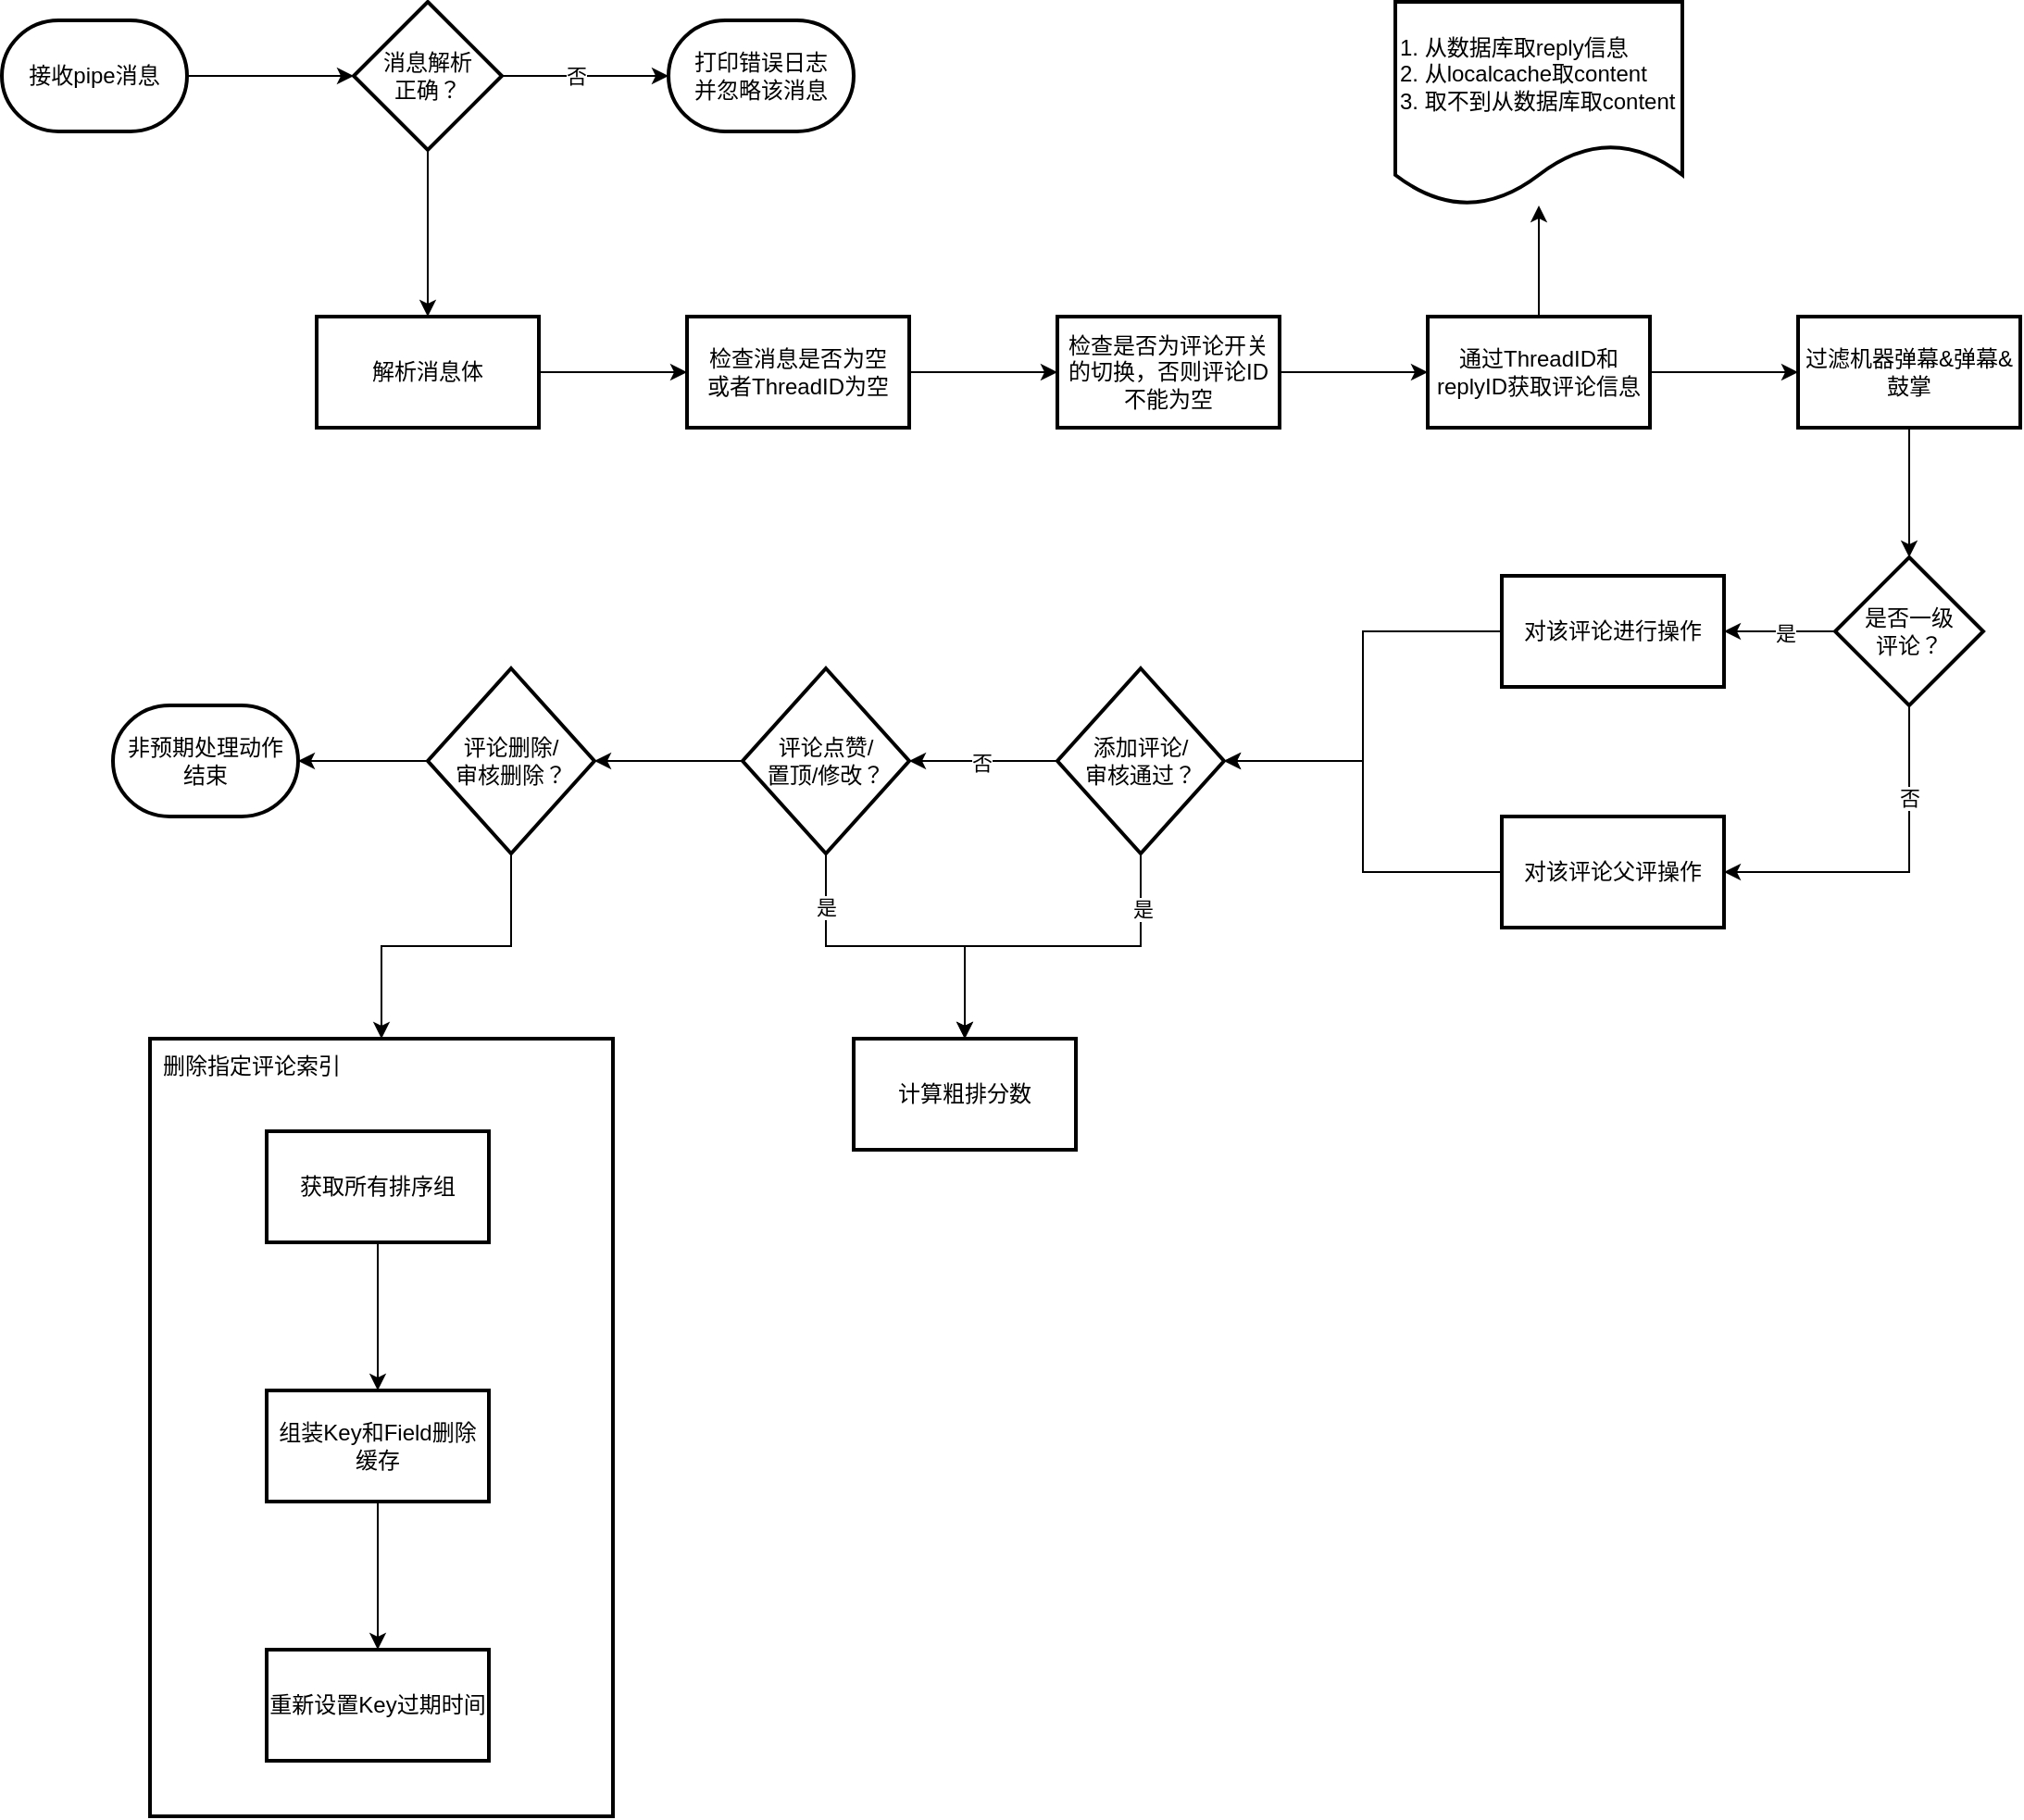 <mxfile version="24.7.10">
  <diagram id="C5RBs43oDa-KdzZeNtuy" name="Page-1">
    <mxGraphModel dx="1103" dy="604" grid="1" gridSize="10" guides="1" tooltips="1" connect="1" arrows="1" fold="1" page="1" pageScale="1" pageWidth="827" pageHeight="1169" math="0" shadow="0">
      <root>
        <mxCell id="WIyWlLk6GJQsqaUBKTNV-0" />
        <mxCell id="WIyWlLk6GJQsqaUBKTNV-1" parent="WIyWlLk6GJQsqaUBKTNV-0" />
        <mxCell id="64iKOwzHIwS2UCSDctwZ-7" value="" style="edgeStyle=orthogonalEdgeStyle;rounded=0;orthogonalLoop=1;jettySize=auto;html=1;" edge="1" parent="WIyWlLk6GJQsqaUBKTNV-1" source="64iKOwzHIwS2UCSDctwZ-3" target="64iKOwzHIwS2UCSDctwZ-6">
          <mxGeometry relative="1" as="geometry" />
        </mxCell>
        <mxCell id="64iKOwzHIwS2UCSDctwZ-3" value="接收pipe消息" style="strokeWidth=2;html=1;shape=mxgraph.flowchart.terminator;whiteSpace=wrap;" vertex="1" parent="WIyWlLk6GJQsqaUBKTNV-1">
          <mxGeometry x="20" y="550" width="100" height="60" as="geometry" />
        </mxCell>
        <mxCell id="64iKOwzHIwS2UCSDctwZ-16" value="" style="edgeStyle=orthogonalEdgeStyle;rounded=0;orthogonalLoop=1;jettySize=auto;html=1;" edge="1" parent="WIyWlLk6GJQsqaUBKTNV-1" source="64iKOwzHIwS2UCSDctwZ-6" target="64iKOwzHIwS2UCSDctwZ-15">
          <mxGeometry relative="1" as="geometry" />
        </mxCell>
        <mxCell id="64iKOwzHIwS2UCSDctwZ-6" value="消息解析&lt;div&gt;正确？&lt;/div&gt;" style="rhombus;whiteSpace=wrap;html=1;strokeWidth=2;" vertex="1" parent="WIyWlLk6GJQsqaUBKTNV-1">
          <mxGeometry x="210" y="540" width="80" height="80" as="geometry" />
        </mxCell>
        <mxCell id="64iKOwzHIwS2UCSDctwZ-12" value="打印错误日志&lt;div&gt;并忽略该消息&lt;/div&gt;" style="strokeWidth=2;html=1;shape=mxgraph.flowchart.terminator;whiteSpace=wrap;" vertex="1" parent="WIyWlLk6GJQsqaUBKTNV-1">
          <mxGeometry x="380" y="550" width="100" height="60" as="geometry" />
        </mxCell>
        <mxCell id="64iKOwzHIwS2UCSDctwZ-13" style="edgeStyle=orthogonalEdgeStyle;rounded=0;orthogonalLoop=1;jettySize=auto;html=1;entryX=0;entryY=0.5;entryDx=0;entryDy=0;entryPerimeter=0;" edge="1" parent="WIyWlLk6GJQsqaUBKTNV-1" source="64iKOwzHIwS2UCSDctwZ-6" target="64iKOwzHIwS2UCSDctwZ-12">
          <mxGeometry relative="1" as="geometry" />
        </mxCell>
        <mxCell id="64iKOwzHIwS2UCSDctwZ-14" value="否" style="edgeLabel;html=1;align=center;verticalAlign=middle;resizable=0;points=[];" vertex="1" connectable="0" parent="64iKOwzHIwS2UCSDctwZ-13">
          <mxGeometry x="-0.387" y="-1" relative="1" as="geometry">
            <mxPoint x="12" y="-1" as="offset" />
          </mxGeometry>
        </mxCell>
        <mxCell id="64iKOwzHIwS2UCSDctwZ-18" value="" style="edgeStyle=orthogonalEdgeStyle;rounded=0;orthogonalLoop=1;jettySize=auto;html=1;" edge="1" parent="WIyWlLk6GJQsqaUBKTNV-1" source="64iKOwzHIwS2UCSDctwZ-15" target="64iKOwzHIwS2UCSDctwZ-17">
          <mxGeometry relative="1" as="geometry" />
        </mxCell>
        <mxCell id="64iKOwzHIwS2UCSDctwZ-15" value="解析消息体" style="whiteSpace=wrap;html=1;strokeWidth=2;" vertex="1" parent="WIyWlLk6GJQsqaUBKTNV-1">
          <mxGeometry x="190" y="710" width="120" height="60" as="geometry" />
        </mxCell>
        <mxCell id="64iKOwzHIwS2UCSDctwZ-20" value="" style="edgeStyle=orthogonalEdgeStyle;rounded=0;orthogonalLoop=1;jettySize=auto;html=1;" edge="1" parent="WIyWlLk6GJQsqaUBKTNV-1" source="64iKOwzHIwS2UCSDctwZ-17" target="64iKOwzHIwS2UCSDctwZ-19">
          <mxGeometry relative="1" as="geometry" />
        </mxCell>
        <mxCell id="64iKOwzHIwS2UCSDctwZ-17" value="检查消息是否为空&lt;div&gt;或者ThreadID为空&lt;/div&gt;" style="whiteSpace=wrap;html=1;strokeWidth=2;" vertex="1" parent="WIyWlLk6GJQsqaUBKTNV-1">
          <mxGeometry x="390" y="710" width="120" height="60" as="geometry" />
        </mxCell>
        <mxCell id="64iKOwzHIwS2UCSDctwZ-22" value="" style="edgeStyle=orthogonalEdgeStyle;rounded=0;orthogonalLoop=1;jettySize=auto;html=1;" edge="1" parent="WIyWlLk6GJQsqaUBKTNV-1" source="64iKOwzHIwS2UCSDctwZ-19" target="64iKOwzHIwS2UCSDctwZ-21">
          <mxGeometry relative="1" as="geometry" />
        </mxCell>
        <mxCell id="64iKOwzHIwS2UCSDctwZ-19" value="检查是否为评论开关的切换，否则评论ID不能为空" style="whiteSpace=wrap;html=1;strokeWidth=2;" vertex="1" parent="WIyWlLk6GJQsqaUBKTNV-1">
          <mxGeometry x="590" y="710" width="120" height="60" as="geometry" />
        </mxCell>
        <mxCell id="64iKOwzHIwS2UCSDctwZ-24" value="" style="edgeStyle=orthogonalEdgeStyle;rounded=0;orthogonalLoop=1;jettySize=auto;html=1;" edge="1" parent="WIyWlLk6GJQsqaUBKTNV-1" source="64iKOwzHIwS2UCSDctwZ-21" target="64iKOwzHIwS2UCSDctwZ-23">
          <mxGeometry relative="1" as="geometry" />
        </mxCell>
        <mxCell id="64iKOwzHIwS2UCSDctwZ-26" value="" style="edgeStyle=orthogonalEdgeStyle;rounded=0;orthogonalLoop=1;jettySize=auto;html=1;" edge="1" parent="WIyWlLk6GJQsqaUBKTNV-1" source="64iKOwzHIwS2UCSDctwZ-21" target="64iKOwzHIwS2UCSDctwZ-25">
          <mxGeometry relative="1" as="geometry" />
        </mxCell>
        <mxCell id="64iKOwzHIwS2UCSDctwZ-21" value="通过ThreadID和replyID获取评论信息" style="whiteSpace=wrap;html=1;strokeWidth=2;" vertex="1" parent="WIyWlLk6GJQsqaUBKTNV-1">
          <mxGeometry x="790" y="710" width="120" height="60" as="geometry" />
        </mxCell>
        <mxCell id="64iKOwzHIwS2UCSDctwZ-23" value="1. 从数据库取reply信息&lt;div&gt;2. 从localcache取content&lt;/div&gt;&lt;div&gt;3. 取不到从数据库取content&lt;/div&gt;" style="shape=document;whiteSpace=wrap;html=1;boundedLbl=1;strokeWidth=2;align=left;" vertex="1" parent="WIyWlLk6GJQsqaUBKTNV-1">
          <mxGeometry x="772.5" y="540" width="155" height="110" as="geometry" />
        </mxCell>
        <mxCell id="64iKOwzHIwS2UCSDctwZ-30" value="" style="edgeStyle=orthogonalEdgeStyle;rounded=0;orthogonalLoop=1;jettySize=auto;html=1;" edge="1" parent="WIyWlLk6GJQsqaUBKTNV-1" source="64iKOwzHIwS2UCSDctwZ-25" target="64iKOwzHIwS2UCSDctwZ-29">
          <mxGeometry relative="1" as="geometry" />
        </mxCell>
        <mxCell id="64iKOwzHIwS2UCSDctwZ-25" value="过滤机器弹幕&amp;amp;弹幕&amp;amp;鼓掌" style="whiteSpace=wrap;html=1;strokeWidth=2;" vertex="1" parent="WIyWlLk6GJQsqaUBKTNV-1">
          <mxGeometry x="990" y="710" width="120" height="60" as="geometry" />
        </mxCell>
        <mxCell id="64iKOwzHIwS2UCSDctwZ-32" value="" style="edgeStyle=orthogonalEdgeStyle;rounded=0;orthogonalLoop=1;jettySize=auto;html=1;" edge="1" parent="WIyWlLk6GJQsqaUBKTNV-1" source="64iKOwzHIwS2UCSDctwZ-29" target="64iKOwzHIwS2UCSDctwZ-31">
          <mxGeometry relative="1" as="geometry" />
        </mxCell>
        <mxCell id="64iKOwzHIwS2UCSDctwZ-33" value="是" style="edgeLabel;html=1;align=center;verticalAlign=middle;resizable=0;points=[];" vertex="1" connectable="0" parent="64iKOwzHIwS2UCSDctwZ-32">
          <mxGeometry x="-0.105" y="1" relative="1" as="geometry">
            <mxPoint as="offset" />
          </mxGeometry>
        </mxCell>
        <mxCell id="64iKOwzHIwS2UCSDctwZ-35" value="" style="edgeStyle=orthogonalEdgeStyle;rounded=0;orthogonalLoop=1;jettySize=auto;html=1;entryX=1;entryY=0.5;entryDx=0;entryDy=0;" edge="1" parent="WIyWlLk6GJQsqaUBKTNV-1" source="64iKOwzHIwS2UCSDctwZ-29" target="64iKOwzHIwS2UCSDctwZ-34">
          <mxGeometry relative="1" as="geometry">
            <Array as="points">
              <mxPoint x="1050" y="1010" />
            </Array>
          </mxGeometry>
        </mxCell>
        <mxCell id="64iKOwzHIwS2UCSDctwZ-37" value="否" style="edgeLabel;html=1;align=center;verticalAlign=middle;resizable=0;points=[];" vertex="1" connectable="0" parent="64iKOwzHIwS2UCSDctwZ-35">
          <mxGeometry x="0.262" y="1" relative="1" as="geometry">
            <mxPoint x="30" y="-41" as="offset" />
          </mxGeometry>
        </mxCell>
        <mxCell id="64iKOwzHIwS2UCSDctwZ-29" value="是否一级&lt;div&gt;评论？&lt;/div&gt;" style="rhombus;whiteSpace=wrap;html=1;strokeWidth=2;" vertex="1" parent="WIyWlLk6GJQsqaUBKTNV-1">
          <mxGeometry x="1010" y="840" width="80" height="80" as="geometry" />
        </mxCell>
        <mxCell id="64iKOwzHIwS2UCSDctwZ-39" value="" style="edgeStyle=orthogonalEdgeStyle;rounded=0;orthogonalLoop=1;jettySize=auto;html=1;" edge="1" parent="WIyWlLk6GJQsqaUBKTNV-1" source="64iKOwzHIwS2UCSDctwZ-31" target="64iKOwzHIwS2UCSDctwZ-38">
          <mxGeometry relative="1" as="geometry" />
        </mxCell>
        <mxCell id="64iKOwzHIwS2UCSDctwZ-31" value="对该评论进行操作" style="whiteSpace=wrap;html=1;strokeWidth=2;" vertex="1" parent="WIyWlLk6GJQsqaUBKTNV-1">
          <mxGeometry x="830" y="850" width="120" height="60" as="geometry" />
        </mxCell>
        <mxCell id="64iKOwzHIwS2UCSDctwZ-40" style="edgeStyle=orthogonalEdgeStyle;rounded=0;orthogonalLoop=1;jettySize=auto;html=1;entryX=1;entryY=0.5;entryDx=0;entryDy=0;" edge="1" parent="WIyWlLk6GJQsqaUBKTNV-1" source="64iKOwzHIwS2UCSDctwZ-34" target="64iKOwzHIwS2UCSDctwZ-38">
          <mxGeometry relative="1" as="geometry" />
        </mxCell>
        <mxCell id="64iKOwzHIwS2UCSDctwZ-34" value="对该评论父评操作" style="whiteSpace=wrap;html=1;strokeWidth=2;" vertex="1" parent="WIyWlLk6GJQsqaUBKTNV-1">
          <mxGeometry x="830" y="980" width="120" height="60" as="geometry" />
        </mxCell>
        <mxCell id="64iKOwzHIwS2UCSDctwZ-42" value="" style="edgeStyle=orthogonalEdgeStyle;rounded=0;orthogonalLoop=1;jettySize=auto;html=1;" edge="1" parent="WIyWlLk6GJQsqaUBKTNV-1" source="64iKOwzHIwS2UCSDctwZ-38" target="64iKOwzHIwS2UCSDctwZ-41">
          <mxGeometry relative="1" as="geometry" />
        </mxCell>
        <mxCell id="64iKOwzHIwS2UCSDctwZ-43" value="是" style="edgeLabel;html=1;align=center;verticalAlign=middle;resizable=0;points=[];" vertex="1" connectable="0" parent="64iKOwzHIwS2UCSDctwZ-42">
          <mxGeometry x="-0.203" y="-3" relative="1" as="geometry">
            <mxPoint x="28" y="-17" as="offset" />
          </mxGeometry>
        </mxCell>
        <mxCell id="64iKOwzHIwS2UCSDctwZ-45" value="" style="edgeStyle=orthogonalEdgeStyle;rounded=0;orthogonalLoop=1;jettySize=auto;html=1;" edge="1" parent="WIyWlLk6GJQsqaUBKTNV-1" source="64iKOwzHIwS2UCSDctwZ-38" target="64iKOwzHIwS2UCSDctwZ-44">
          <mxGeometry relative="1" as="geometry" />
        </mxCell>
        <mxCell id="64iKOwzHIwS2UCSDctwZ-46" value="否" style="edgeLabel;html=1;align=center;verticalAlign=middle;resizable=0;points=[];" vertex="1" connectable="0" parent="64iKOwzHIwS2UCSDctwZ-45">
          <mxGeometry x="0.036" y="1" relative="1" as="geometry">
            <mxPoint as="offset" />
          </mxGeometry>
        </mxCell>
        <mxCell id="64iKOwzHIwS2UCSDctwZ-38" value="添加评论/&lt;div&gt;审核通过？&lt;/div&gt;" style="rhombus;whiteSpace=wrap;html=1;strokeWidth=2;" vertex="1" parent="WIyWlLk6GJQsqaUBKTNV-1">
          <mxGeometry x="590" y="900" width="90" height="100" as="geometry" />
        </mxCell>
        <mxCell id="64iKOwzHIwS2UCSDctwZ-41" value="计算粗排分数" style="whiteSpace=wrap;html=1;strokeWidth=2;" vertex="1" parent="WIyWlLk6GJQsqaUBKTNV-1">
          <mxGeometry x="480" y="1100" width="120" height="60" as="geometry" />
        </mxCell>
        <mxCell id="64iKOwzHIwS2UCSDctwZ-48" value="" style="edgeStyle=orthogonalEdgeStyle;rounded=0;orthogonalLoop=1;jettySize=auto;html=1;entryX=0.5;entryY=0;entryDx=0;entryDy=0;" edge="1" parent="WIyWlLk6GJQsqaUBKTNV-1" source="64iKOwzHIwS2UCSDctwZ-44" target="64iKOwzHIwS2UCSDctwZ-41">
          <mxGeometry relative="1" as="geometry">
            <mxPoint x="465" y="1100.0" as="targetPoint" />
          </mxGeometry>
        </mxCell>
        <mxCell id="64iKOwzHIwS2UCSDctwZ-49" value="是" style="edgeLabel;html=1;align=center;verticalAlign=middle;resizable=0;points=[];" vertex="1" connectable="0" parent="64iKOwzHIwS2UCSDctwZ-48">
          <mxGeometry x="-0.668" relative="1" as="geometry">
            <mxPoint as="offset" />
          </mxGeometry>
        </mxCell>
        <mxCell id="64iKOwzHIwS2UCSDctwZ-51" value="" style="edgeStyle=orthogonalEdgeStyle;rounded=0;orthogonalLoop=1;jettySize=auto;html=1;" edge="1" parent="WIyWlLk6GJQsqaUBKTNV-1" source="64iKOwzHIwS2UCSDctwZ-44" target="64iKOwzHIwS2UCSDctwZ-50">
          <mxGeometry relative="1" as="geometry" />
        </mxCell>
        <mxCell id="64iKOwzHIwS2UCSDctwZ-44" value="评论点赞/&lt;div&gt;置顶/修改？&lt;/div&gt;" style="rhombus;whiteSpace=wrap;html=1;strokeWidth=2;" vertex="1" parent="WIyWlLk6GJQsqaUBKTNV-1">
          <mxGeometry x="420" y="900" width="90" height="100" as="geometry" />
        </mxCell>
        <mxCell id="64iKOwzHIwS2UCSDctwZ-53" value="" style="edgeStyle=orthogonalEdgeStyle;rounded=0;orthogonalLoop=1;jettySize=auto;html=1;" edge="1" parent="WIyWlLk6GJQsqaUBKTNV-1" source="64iKOwzHIwS2UCSDctwZ-50" target="64iKOwzHIwS2UCSDctwZ-52">
          <mxGeometry relative="1" as="geometry" />
        </mxCell>
        <mxCell id="64iKOwzHIwS2UCSDctwZ-55" value="" style="edgeStyle=orthogonalEdgeStyle;rounded=0;orthogonalLoop=1;jettySize=auto;html=1;entryX=1;entryY=0.5;entryDx=0;entryDy=0;entryPerimeter=0;" edge="1" parent="WIyWlLk6GJQsqaUBKTNV-1" source="64iKOwzHIwS2UCSDctwZ-50" target="64iKOwzHIwS2UCSDctwZ-56">
          <mxGeometry relative="1" as="geometry">
            <mxPoint x="185" y="950" as="targetPoint" />
          </mxGeometry>
        </mxCell>
        <mxCell id="64iKOwzHIwS2UCSDctwZ-50" value="评论删除/&lt;div&gt;审核删除？&lt;/div&gt;" style="rhombus;whiteSpace=wrap;html=1;strokeWidth=2;" vertex="1" parent="WIyWlLk6GJQsqaUBKTNV-1">
          <mxGeometry x="250" y="900" width="90" height="100" as="geometry" />
        </mxCell>
        <mxCell id="64iKOwzHIwS2UCSDctwZ-52" value="" style="whiteSpace=wrap;html=1;strokeWidth=2;" vertex="1" parent="WIyWlLk6GJQsqaUBKTNV-1">
          <mxGeometry x="100" y="1100" width="250" height="420" as="geometry" />
        </mxCell>
        <mxCell id="64iKOwzHIwS2UCSDctwZ-56" value="非预期处理动作&lt;div&gt;结束&lt;br&gt;&lt;/div&gt;" style="strokeWidth=2;html=1;shape=mxgraph.flowchart.terminator;whiteSpace=wrap;" vertex="1" parent="WIyWlLk6GJQsqaUBKTNV-1">
          <mxGeometry x="80" y="920" width="100" height="60" as="geometry" />
        </mxCell>
        <mxCell id="64iKOwzHIwS2UCSDctwZ-58" value="删除指定评论索引" style="text;html=1;align=center;verticalAlign=middle;whiteSpace=wrap;rounded=0;" vertex="1" parent="WIyWlLk6GJQsqaUBKTNV-1">
          <mxGeometry x="100" y="1100" width="110" height="30" as="geometry" />
        </mxCell>
        <mxCell id="64iKOwzHIwS2UCSDctwZ-61" value="" style="edgeStyle=orthogonalEdgeStyle;rounded=0;orthogonalLoop=1;jettySize=auto;html=1;" edge="1" parent="WIyWlLk6GJQsqaUBKTNV-1" source="64iKOwzHIwS2UCSDctwZ-59" target="64iKOwzHIwS2UCSDctwZ-60">
          <mxGeometry relative="1" as="geometry" />
        </mxCell>
        <mxCell id="64iKOwzHIwS2UCSDctwZ-59" value="获取所有排序组" style="whiteSpace=wrap;html=1;strokeWidth=2;" vertex="1" parent="WIyWlLk6GJQsqaUBKTNV-1">
          <mxGeometry x="163" y="1150" width="120" height="60" as="geometry" />
        </mxCell>
        <mxCell id="64iKOwzHIwS2UCSDctwZ-63" value="" style="edgeStyle=orthogonalEdgeStyle;rounded=0;orthogonalLoop=1;jettySize=auto;html=1;" edge="1" parent="WIyWlLk6GJQsqaUBKTNV-1" source="64iKOwzHIwS2UCSDctwZ-60" target="64iKOwzHIwS2UCSDctwZ-62">
          <mxGeometry relative="1" as="geometry" />
        </mxCell>
        <mxCell id="64iKOwzHIwS2UCSDctwZ-60" value="组装Key和Field删除缓存" style="whiteSpace=wrap;html=1;strokeWidth=2;" vertex="1" parent="WIyWlLk6GJQsqaUBKTNV-1">
          <mxGeometry x="163" y="1290" width="120" height="60" as="geometry" />
        </mxCell>
        <mxCell id="64iKOwzHIwS2UCSDctwZ-62" value="重新设置Key过期时间" style="whiteSpace=wrap;html=1;strokeWidth=2;" vertex="1" parent="WIyWlLk6GJQsqaUBKTNV-1">
          <mxGeometry x="163" y="1430" width="120" height="60" as="geometry" />
        </mxCell>
      </root>
    </mxGraphModel>
  </diagram>
</mxfile>

